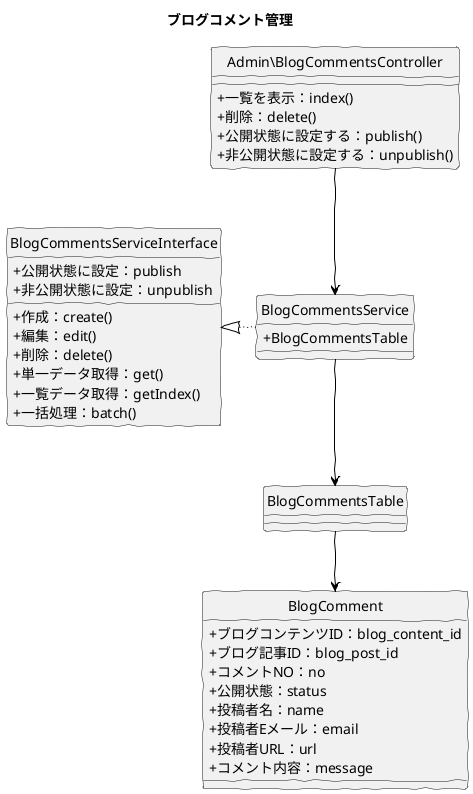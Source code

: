 @startuml
skinparam handwritten true
skinparam backgroundColor white
hide circle
skinparam classAttributeIconSize 0

title ブログコメント管理

class Admin\BlogCommentsController {
  + 一覧を表示：index()
  + 削除：delete()
  + 公開状態に設定する：publish()
  + 非公開状態に設定する：unpublish()
}

class BlogCommentsService {
  + BlogCommentsTable
}

class BlogCommentsServiceInterface {
  + 作成：create()
  + 編集：edit()
  + 削除：delete()
  + 単一データ取得：get()
  + 一覧データ取得：getIndex()
  + 一括処理：batch()
	+ 公開状態に設定：publish
	+ 非公開状態に設定：unpublish
}

class BlogCommentsTable {
}

class BlogComment {
	+ ブログコンテンツID：blog_content_id
	+ ブログ記事ID：blog_post_id
	+ コメントNO：no
	+ 公開状態：status
	+ 投稿者名：name
	+ 投稿者Eメール：email
	+ 投稿者URL：url
	+ コメント内容：message
}

Admin\BlogCommentsController -down[#Black]-> BlogCommentsService
BlogCommentsService -down[#Black]-> BlogCommentsTable
BlogCommentsService -left[dotted,#Black]-|> BlogCommentsServiceInterface
BlogCommentsTable -down[#Black]-> BlogComment

@enduml
